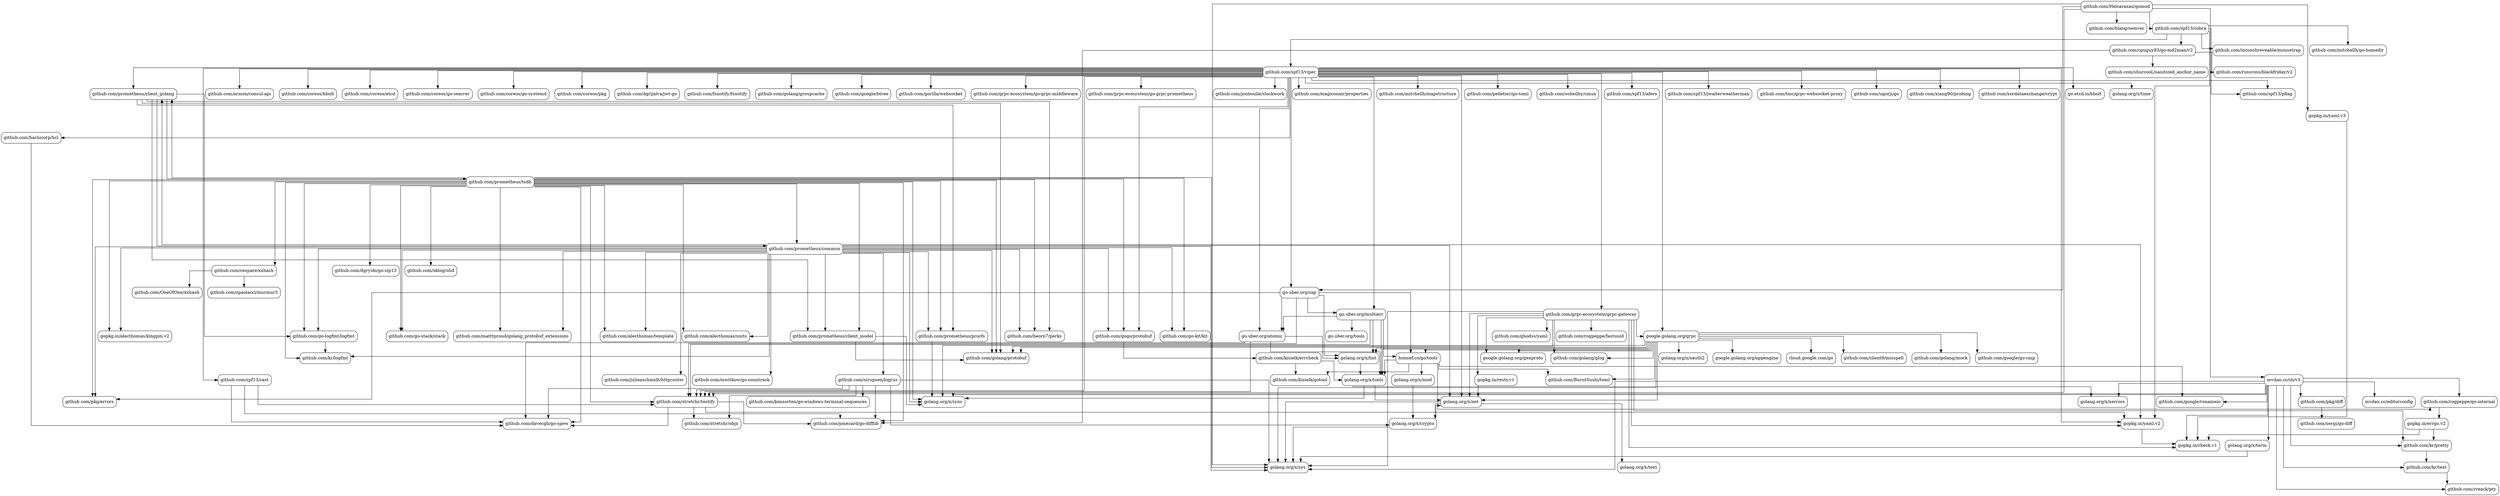 strict digraph {
  node [shape=box,style=rounded]
  start=0
  splines=ortho
  "github.com/Helcaraxan/gomod"
  "golang.org/x/sys"
  "github.com/stretchr/testify"
  "go.uber.org/zap"
  "github.com/blang/semver"
  "github.com/spf13/cobra"
  "gopkg.in/yaml.v3"
  "mvdan.cc/sh/v3"
  "github.com/OneOfOne/xxhash"
  "github.com/spaolacci/murmur3"
  "github.com/pmezard/go-difflib"
  "github.com/russross/blackfriday/v2"
  "github.com/shurcooL/sanitized_anchor_name"
  "github.com/kr/logfmt"
  "github.com/kisielk/errcheck"
  "github.com/golang/protobuf"
  "gopkg.in/yaml.v2"
  "golang.org/x/net"
  "google.golang.org/grpc"
  "github.com/golang/glog"
  "google.golang.org/genproto"
  "gopkg.in/check.v1"
  "github.com/kr/pretty"
  "github.com/ghodss/yaml"
  "github.com/rogpeppe/fastuuid"
  "gopkg.in/resty.v1"
  "github.com/davecgh/go-spew"
  "golang.org/x/tools"
  "github.com/kisielk/gotool"
  "github.com/kr/text"
  "github.com/creack/pty"
  "github.com/sergi/go-diff"
  "github.com/beorn7/perks"
  "github.com/go-logfmt/logfmt"
  "github.com/prometheus/client_model"
  "github.com/prometheus/procfs"
  "github.com/prometheus/common"
  "github.com/prometheus/tsdb"
  "golang.org/x/sync"
  "github.com/gogo/protobuf"
  "github.com/prometheus/client_golang"
  "github.com/pkg/errors"
  "github.com/alecthomas/template"
  "github.com/alecthomas/units"
  "github.com/go-kit/kit"
  "github.com/go-stack/stack"
  "github.com/matttproud/golang_protobuf_extensions"
  "gopkg.in/alecthomas/kingpin.v2"
  "github.com/julienschmidt/httprouter"
  "github.com/mwitkow/go-conntrack"
  "github.com/sirupsen/logrus"
  "github.com/cespare/xxhash"
  "github.com/dgryski/go-sip13"
  "github.com/oklog/ulid"
  "gopkg.in/errgo.v2"
  "github.com/stretchr/objx"
  "golang.org/x/crypto"
  "github.com/konsorten/go-windows-terminal-sequences"
  "github.com/spf13/pflag"
  "github.com/cpuguy83/go-md2man/v2"
  "github.com/inconshreveable/mousetrap"
  "github.com/mitchellh/go-homedir"
  "github.com/spf13/viper"
  "go.uber.org/atomic"
  "go.uber.org/multierr"
  "github.com/armon/consul-api"
  "github.com/coreos/bbolt"
  "github.com/coreos/etcd"
  "github.com/coreos/go-semver"
  "github.com/coreos/go-systemd"
  "github.com/coreos/pkg"
  "github.com/dgrijalva/jwt-go"
  "github.com/fsnotify/fsnotify"
  "github.com/golang/groupcache"
  "github.com/google/btree"
  "github.com/gorilla/websocket"
  "github.com/grpc-ecosystem/go-grpc-middleware"
  "github.com/grpc-ecosystem/go-grpc-prometheus"
  "github.com/grpc-ecosystem/grpc-gateway"
  "github.com/hashicorp/hcl"
  "github.com/jonboulle/clockwork"
  "github.com/magiconair/properties"
  "github.com/mitchellh/mapstructure"
  "github.com/pelletier/go-toml"
  "github.com/soheilhy/cmux"
  "github.com/spf13/afero"
  "github.com/spf13/cast"
  "github.com/spf13/jwalterweatherman"
  "github.com/tmc/grpc-websocket-proxy"
  "github.com/ugorji/go"
  "github.com/xiang90/probing"
  "github.com/xordataexchange/crypt"
  "go.etcd.io/bbolt"
  "golang.org/x/time"
  "golang.org/x/lint"
  "honnef.co/go/tools"
  "go.uber.org/tools"
  "golang.org/x/text"
  "golang.org/x/xerrors"
  "github.com/BurntSushi/toml"
  "cloud.google.com/go"
  "github.com/client9/misspell"
  "github.com/golang/mock"
  "github.com/google/go-cmp"
  "golang.org/x/oauth2"
  "google.golang.org/appengine"
  "github.com/google/renameio"
  "github.com/rogpeppe/go-internal"
  "golang.org/x/mod"
  "github.com/pkg/diff"
  "golang.org/x/term"
  "mvdan.cc/editorconfig"
  "github.com/Helcaraxan/gomod" -> "github.com/blang/semver"
  "github.com/Helcaraxan/gomod" -> "github.com/spf13/cobra"
  "github.com/Helcaraxan/gomod" -> "github.com/stretchr/testify" [minlen=5]
  "github.com/Helcaraxan/gomod" -> "go.uber.org/zap" [minlen=4]
  "github.com/Helcaraxan/gomod" -> "golang.org/x/sys" [minlen=6]
  "github.com/Helcaraxan/gomod" -> "gopkg.in/yaml.v3"
  "github.com/Helcaraxan/gomod" -> "mvdan.cc/sh/v3"
  "github.com/cespare/xxhash" -> "github.com/OneOfOne/xxhash"
  "github.com/cespare/xxhash" -> "github.com/spaolacci/murmur3"
  "github.com/cpuguy83/go-md2man/v2" -> "github.com/pmezard/go-difflib"
  "github.com/cpuguy83/go-md2man/v2" -> "github.com/russross/blackfriday/v2"
  "github.com/cpuguy83/go-md2man/v2" -> "github.com/shurcooL/sanitized_anchor_name"
  "github.com/go-logfmt/logfmt" -> "github.com/kr/logfmt"
  "github.com/gogo/protobuf" -> "github.com/kisielk/errcheck"
  "github.com/grpc-ecosystem/grpc-gateway" -> "github.com/ghodss/yaml"
  "github.com/grpc-ecosystem/grpc-gateway" -> "github.com/golang/glog" [minlen=2]
  "github.com/grpc-ecosystem/grpc-gateway" -> "github.com/golang/protobuf" [minlen=2]
  "github.com/grpc-ecosystem/grpc-gateway" -> "github.com/kr/pretty" [minlen=5]
  "github.com/grpc-ecosystem/grpc-gateway" -> "github.com/rogpeppe/fastuuid"
  "github.com/grpc-ecosystem/grpc-gateway" -> "golang.org/x/net" [minlen=2]
  "github.com/grpc-ecosystem/grpc-gateway" -> "golang.org/x/sys" [minlen=3]
  "github.com/grpc-ecosystem/grpc-gateway" -> "google.golang.org/genproto" [minlen=2]
  "github.com/grpc-ecosystem/grpc-gateway" -> "google.golang.org/grpc"
  "github.com/grpc-ecosystem/grpc-gateway" -> "gopkg.in/check.v1" [minlen=5]
  "github.com/grpc-ecosystem/grpc-gateway" -> "gopkg.in/resty.v1"
  "github.com/grpc-ecosystem/grpc-gateway" -> "gopkg.in/yaml.v2"
  "github.com/hashicorp/hcl" -> "github.com/davecgh/go-spew"
  "github.com/kisielk/errcheck" -> "github.com/kisielk/gotool"
  "github.com/kisielk/errcheck" -> "golang.org/x/tools"
  "github.com/kr/pretty" -> "github.com/kr/text"
  "github.com/kr/text" -> "github.com/creack/pty"
  "github.com/pkg/diff" -> "github.com/sergi/go-diff"
  "github.com/prometheus/client_golang" -> "github.com/beorn7/perks" [minlen=3]
  "github.com/prometheus/client_golang" -> "github.com/go-logfmt/logfmt" [minlen=3]
  "github.com/prometheus/client_golang" -> "github.com/golang/protobuf" [minlen=3]
  "github.com/prometheus/client_golang" -> "github.com/prometheus/client_model" [minlen=3]
  "github.com/prometheus/client_golang" -> "github.com/prometheus/common" [minlen=4]
  "github.com/prometheus/client_golang" -> "github.com/prometheus/procfs" [minlen=3]
  "github.com/prometheus/client_golang" -> "github.com/prometheus/tsdb" [minlen=5]
  "github.com/prometheus/client_model" -> "github.com/golang/protobuf"
  "github.com/prometheus/client_model" -> "golang.org/x/sync"
  "github.com/prometheus/common" -> "github.com/alecthomas/template" [minlen=4]
  "github.com/prometheus/common" -> "github.com/alecthomas/units" [minlen=4]
  "github.com/prometheus/common" -> "github.com/beorn7/perks" [minlen=4]
  "github.com/prometheus/common" -> "github.com/go-kit/kit" [minlen=4]
  "github.com/prometheus/common" -> "github.com/go-logfmt/logfmt" [minlen=4]
  "github.com/prometheus/common" -> "github.com/go-stack/stack" [minlen=4]
  "github.com/prometheus/common" -> "github.com/gogo/protobuf" [minlen=4]
  "github.com/prometheus/common" -> "github.com/golang/protobuf" [minlen=4]
  "github.com/prometheus/common" -> "github.com/julienschmidt/httprouter" [minlen=6]
  "github.com/prometheus/common" -> "github.com/kr/logfmt" [minlen=4]
  "github.com/prometheus/common" -> "github.com/matttproud/golang_protobuf_extensions" [minlen=4]
  "github.com/prometheus/common" -> "github.com/mwitkow/go-conntrack" [minlen=6]
  "github.com/prometheus/common" -> "github.com/pkg/errors" [minlen=7]
  "github.com/prometheus/common" -> "github.com/prometheus/client_golang"
  "github.com/prometheus/common" -> "github.com/prometheus/client_model" [minlen=4]
  "github.com/prometheus/common" -> "github.com/prometheus/procfs" [minlen=4]
  "github.com/prometheus/common" -> "github.com/sirupsen/logrus" [minlen=6]
  "github.com/prometheus/common" -> "golang.org/x/net" [minlen=7]
  "github.com/prometheus/common" -> "golang.org/x/sync" [minlen=7]
  "github.com/prometheus/common" -> "golang.org/x/sys" [minlen=8]
  "github.com/prometheus/common" -> "gopkg.in/alecthomas/kingpin.v2" [minlen=4]
  "github.com/prometheus/common" -> "gopkg.in/yaml.v2" [minlen=5]
  "github.com/prometheus/procfs" -> "golang.org/x/sync"
  "github.com/prometheus/tsdb" -> "github.com/alecthomas/template" [minlen=6]
  "github.com/prometheus/tsdb" -> "github.com/alecthomas/units" [minlen=6]
  "github.com/prometheus/tsdb" -> "github.com/beorn7/perks" [minlen=4]
  "github.com/prometheus/tsdb" -> "github.com/cespare/xxhash" [minlen=6]
  "github.com/prometheus/tsdb" -> "github.com/davecgh/go-spew" [minlen=9]
  "github.com/prometheus/tsdb" -> "github.com/dgryski/go-sip13" [minlen=6]
  "github.com/prometheus/tsdb" -> "github.com/go-kit/kit" [minlen=6]
  "github.com/prometheus/tsdb" -> "github.com/go-logfmt/logfmt" [minlen=4]
  "github.com/prometheus/tsdb" -> "github.com/go-stack/stack" [minlen=6]
  "github.com/prometheus/tsdb" -> "github.com/gogo/protobuf" [minlen=6]
  "github.com/prometheus/tsdb" -> "github.com/golang/protobuf" [minlen=4]
  "github.com/prometheus/tsdb" -> "github.com/kr/logfmt" [minlen=6]
  "github.com/prometheus/tsdb" -> "github.com/matttproud/golang_protobuf_extensions" [minlen=6]
  "github.com/prometheus/tsdb" -> "github.com/oklog/ulid" [minlen=6]
  "github.com/prometheus/tsdb" -> "github.com/pkg/errors" [minlen=7]
  "github.com/prometheus/tsdb" -> "github.com/pmezard/go-difflib" [minlen=9]
  "github.com/prometheus/tsdb" -> "github.com/prometheus/client_golang" [minlen=3]
  "github.com/prometheus/tsdb" -> "github.com/prometheus/client_model" [minlen=4]
  "github.com/prometheus/tsdb" -> "github.com/prometheus/common" [minlen=5]
  "github.com/prometheus/tsdb" -> "github.com/prometheus/procfs" [minlen=4]
  "github.com/prometheus/tsdb" -> "github.com/stretchr/testify" [minlen=8]
  "github.com/prometheus/tsdb" -> "golang.org/x/sync" [minlen=9]
  "github.com/prometheus/tsdb" -> "golang.org/x/sys" [minlen=10]
  "github.com/prometheus/tsdb" -> "gopkg.in/alecthomas/kingpin.v2" [minlen=6]
  "github.com/rogpeppe/go-internal" -> "gopkg.in/errgo.v2"
  "github.com/sirupsen/logrus" -> "github.com/davecgh/go-spew" [minlen=2]
  "github.com/sirupsen/logrus" -> "github.com/konsorten/go-windows-terminal-sequences"
  "github.com/sirupsen/logrus" -> "github.com/pmezard/go-difflib" [minlen=2]
  "github.com/sirupsen/logrus" -> "github.com/stretchr/objx" [minlen=2]
  "github.com/sirupsen/logrus" -> "github.com/stretchr/testify"
  "github.com/sirupsen/logrus" -> "golang.org/x/crypto"
  "github.com/sirupsen/logrus" -> "golang.org/x/sys" [minlen=3]
  "github.com/spf13/cast" -> "github.com/davecgh/go-spew" [minlen=2]
  "github.com/spf13/cast" -> "github.com/pmezard/go-difflib" [minlen=2]
  "github.com/spf13/cast" -> "github.com/stretchr/testify"
  "github.com/spf13/cobra" -> "github.com/cpuguy83/go-md2man/v2"
  "github.com/spf13/cobra" -> "github.com/inconshreveable/mousetrap"
  "github.com/spf13/cobra" -> "github.com/mitchellh/go-homedir"
  "github.com/spf13/cobra" -> "github.com/spf13/pflag" [minlen=3]
  "github.com/spf13/cobra" -> "github.com/spf13/viper" [minlen=2]
  "github.com/spf13/cobra" -> "gopkg.in/yaml.v2" [minlen=7]
  "github.com/spf13/viper" -> "github.com/armon/consul-api"
  "github.com/spf13/viper" -> "github.com/coreos/bbolt"
  "github.com/spf13/viper" -> "github.com/coreos/etcd"
  "github.com/spf13/viper" -> "github.com/coreos/go-semver"
  "github.com/spf13/viper" -> "github.com/coreos/go-systemd"
  "github.com/spf13/viper" -> "github.com/coreos/pkg"
  "github.com/spf13/viper" -> "github.com/dgrijalva/jwt-go"
  "github.com/spf13/viper" -> "github.com/fsnotify/fsnotify"
  "github.com/spf13/viper" -> "github.com/gogo/protobuf" [minlen=4]
  "github.com/spf13/viper" -> "github.com/golang/groupcache"
  "github.com/spf13/viper" -> "github.com/google/btree"
  "github.com/spf13/viper" -> "github.com/gorilla/websocket"
  "github.com/spf13/viper" -> "github.com/grpc-ecosystem/go-grpc-middleware"
  "github.com/spf13/viper" -> "github.com/grpc-ecosystem/go-grpc-prometheus"
  "github.com/spf13/viper" -> "github.com/grpc-ecosystem/grpc-gateway"
  "github.com/spf13/viper" -> "github.com/hashicorp/hcl"
  "github.com/spf13/viper" -> "github.com/jonboulle/clockwork"
  "github.com/spf13/viper" -> "github.com/magiconair/properties"
  "github.com/spf13/viper" -> "github.com/mitchellh/mapstructure"
  "github.com/spf13/viper" -> "github.com/pelletier/go-toml"
  "github.com/spf13/viper" -> "github.com/prometheus/client_golang"
  "github.com/spf13/viper" -> "github.com/soheilhy/cmux"
  "github.com/spf13/viper" -> "github.com/spf13/afero"
  "github.com/spf13/viper" -> "github.com/spf13/cast"
  "github.com/spf13/viper" -> "github.com/spf13/jwalterweatherman"
  "github.com/spf13/viper" -> "github.com/spf13/pflag"
  "github.com/spf13/viper" -> "github.com/stretchr/testify" [minlen=8]
  "github.com/spf13/viper" -> "github.com/tmc/grpc-websocket-proxy"
  "github.com/spf13/viper" -> "github.com/ugorji/go"
  "github.com/spf13/viper" -> "github.com/xiang90/probing"
  "github.com/spf13/viper" -> "github.com/xordataexchange/crypt"
  "github.com/spf13/viper" -> "go.etcd.io/bbolt"
  "github.com/spf13/viper" -> "go.uber.org/atomic" [minlen=3]
  "github.com/spf13/viper" -> "go.uber.org/multierr" [minlen=2]
  "github.com/spf13/viper" -> "go.uber.org/zap"
  "github.com/spf13/viper" -> "golang.org/x/net" [minlen=7]
  "github.com/spf13/viper" -> "golang.org/x/time"
  "github.com/spf13/viper" -> "google.golang.org/grpc" [minlen=2]
  "github.com/spf13/viper" -> "gopkg.in/yaml.v2" [minlen=5]
  "github.com/stretchr/testify" -> "github.com/davecgh/go-spew"
  "github.com/stretchr/testify" -> "github.com/pmezard/go-difflib"
  "github.com/stretchr/testify" -> "github.com/stretchr/objx"
  "github.com/stretchr/testify" -> "gopkg.in/yaml.v2"
  "go.uber.org/atomic" -> "github.com/davecgh/go-spew" [minlen=2]
  "go.uber.org/atomic" -> "github.com/stretchr/testify"
  "go.uber.org/atomic" -> "golang.org/x/lint"
  "go.uber.org/atomic" -> "golang.org/x/tools" [minlen=2]
  "go.uber.org/multierr" -> "github.com/stretchr/testify" [minlen=2]
  "go.uber.org/multierr" -> "go.uber.org/atomic"
  "go.uber.org/multierr" -> "go.uber.org/tools"
  "go.uber.org/multierr" -> "golang.org/x/lint" [minlen=2]
  "go.uber.org/multierr" -> "golang.org/x/tools" [minlen=3]
  "go.uber.org/multierr" -> "honnef.co/go/tools"
  "go.uber.org/zap" -> "github.com/pkg/errors"
  "go.uber.org/zap" -> "github.com/stretchr/testify" [minlen=2]
  "go.uber.org/zap" -> "go.uber.org/atomic" [minlen=2]
  "go.uber.org/zap" -> "go.uber.org/multierr"
  "go.uber.org/zap" -> "golang.org/x/lint" [minlen=2]
  "go.uber.org/zap" -> "honnef.co/go/tools" [minlen=2]
  "golang.org/x/crypto" -> "golang.org/x/net"
  "golang.org/x/crypto" -> "golang.org/x/sys" [minlen=2]
  "golang.org/x/lint" -> "golang.org/x/tools"
  "golang.org/x/mod" -> "golang.org/x/crypto"
  "golang.org/x/net" -> "golang.org/x/crypto"
  "golang.org/x/net" -> "golang.org/x/sys" [minlen=3]
  "golang.org/x/net" -> "golang.org/x/text" [minlen=3]
  "golang.org/x/term" -> "golang.org/x/sys"
  "golang.org/x/tools" -> "golang.org/x/net"
  "golang.org/x/tools" -> "golang.org/x/sync"
  "golang.org/x/tools" -> "golang.org/x/xerrors"
  "google.golang.org/grpc" -> "cloud.google.com/go"
  "google.golang.org/grpc" -> "github.com/BurntSushi/toml" [minlen=2]
  "google.golang.org/grpc" -> "github.com/client9/misspell"
  "google.golang.org/grpc" -> "github.com/golang/glog"
  "google.golang.org/grpc" -> "github.com/golang/mock"
  "google.golang.org/grpc" -> "github.com/golang/protobuf"
  "google.golang.org/grpc" -> "github.com/google/go-cmp"
  "google.golang.org/grpc" -> "golang.org/x/lint"
  "google.golang.org/grpc" -> "golang.org/x/net" [minlen=3]
  "google.golang.org/grpc" -> "golang.org/x/oauth2"
  "google.golang.org/grpc" -> "golang.org/x/sync" [minlen=3]
  "google.golang.org/grpc" -> "golang.org/x/sys" [minlen=4]
  "google.golang.org/grpc" -> "golang.org/x/tools" [minlen=2]
  "google.golang.org/grpc" -> "google.golang.org/appengine"
  "google.golang.org/grpc" -> "google.golang.org/genproto"
  "google.golang.org/grpc" -> "honnef.co/go/tools"
  "gopkg.in/errgo.v2" -> "github.com/kr/pretty"
  "gopkg.in/errgo.v2" -> "gopkg.in/check.v1"
  "gopkg.in/resty.v1" -> "golang.org/x/net"
  "gopkg.in/yaml.v2" -> "gopkg.in/check.v1"
  "gopkg.in/yaml.v3" -> "gopkg.in/check.v1"
  "honnef.co/go/tools" -> "github.com/BurntSushi/toml"
  "honnef.co/go/tools" -> "github.com/google/renameio"
  "honnef.co/go/tools" -> "github.com/kisielk/gotool"
  "honnef.co/go/tools" -> "github.com/rogpeppe/go-internal"
  "honnef.co/go/tools" -> "golang.org/x/mod"
  "honnef.co/go/tools" -> "golang.org/x/tools"
  "mvdan.cc/sh/v3" -> "github.com/creack/pty" [minlen=5]
  "mvdan.cc/sh/v3" -> "github.com/google/renameio"
  "mvdan.cc/sh/v3" -> "github.com/kr/pretty" [minlen=3]
  "mvdan.cc/sh/v3" -> "github.com/kr/text" [minlen=4]
  "mvdan.cc/sh/v3" -> "github.com/pkg/diff"
  "mvdan.cc/sh/v3" -> "github.com/rogpeppe/go-internal"
  "mvdan.cc/sh/v3" -> "github.com/stretchr/testify"
  "mvdan.cc/sh/v3" -> "golang.org/x/sync"
  "mvdan.cc/sh/v3" -> "golang.org/x/sys" [minlen=2]
  "mvdan.cc/sh/v3" -> "golang.org/x/term"
  "mvdan.cc/sh/v3" -> "golang.org/x/xerrors"
  "mvdan.cc/sh/v3" -> "gopkg.in/check.v1" [minlen=3]
  "mvdan.cc/sh/v3" -> "mvdan.cc/editorconfig"
}
